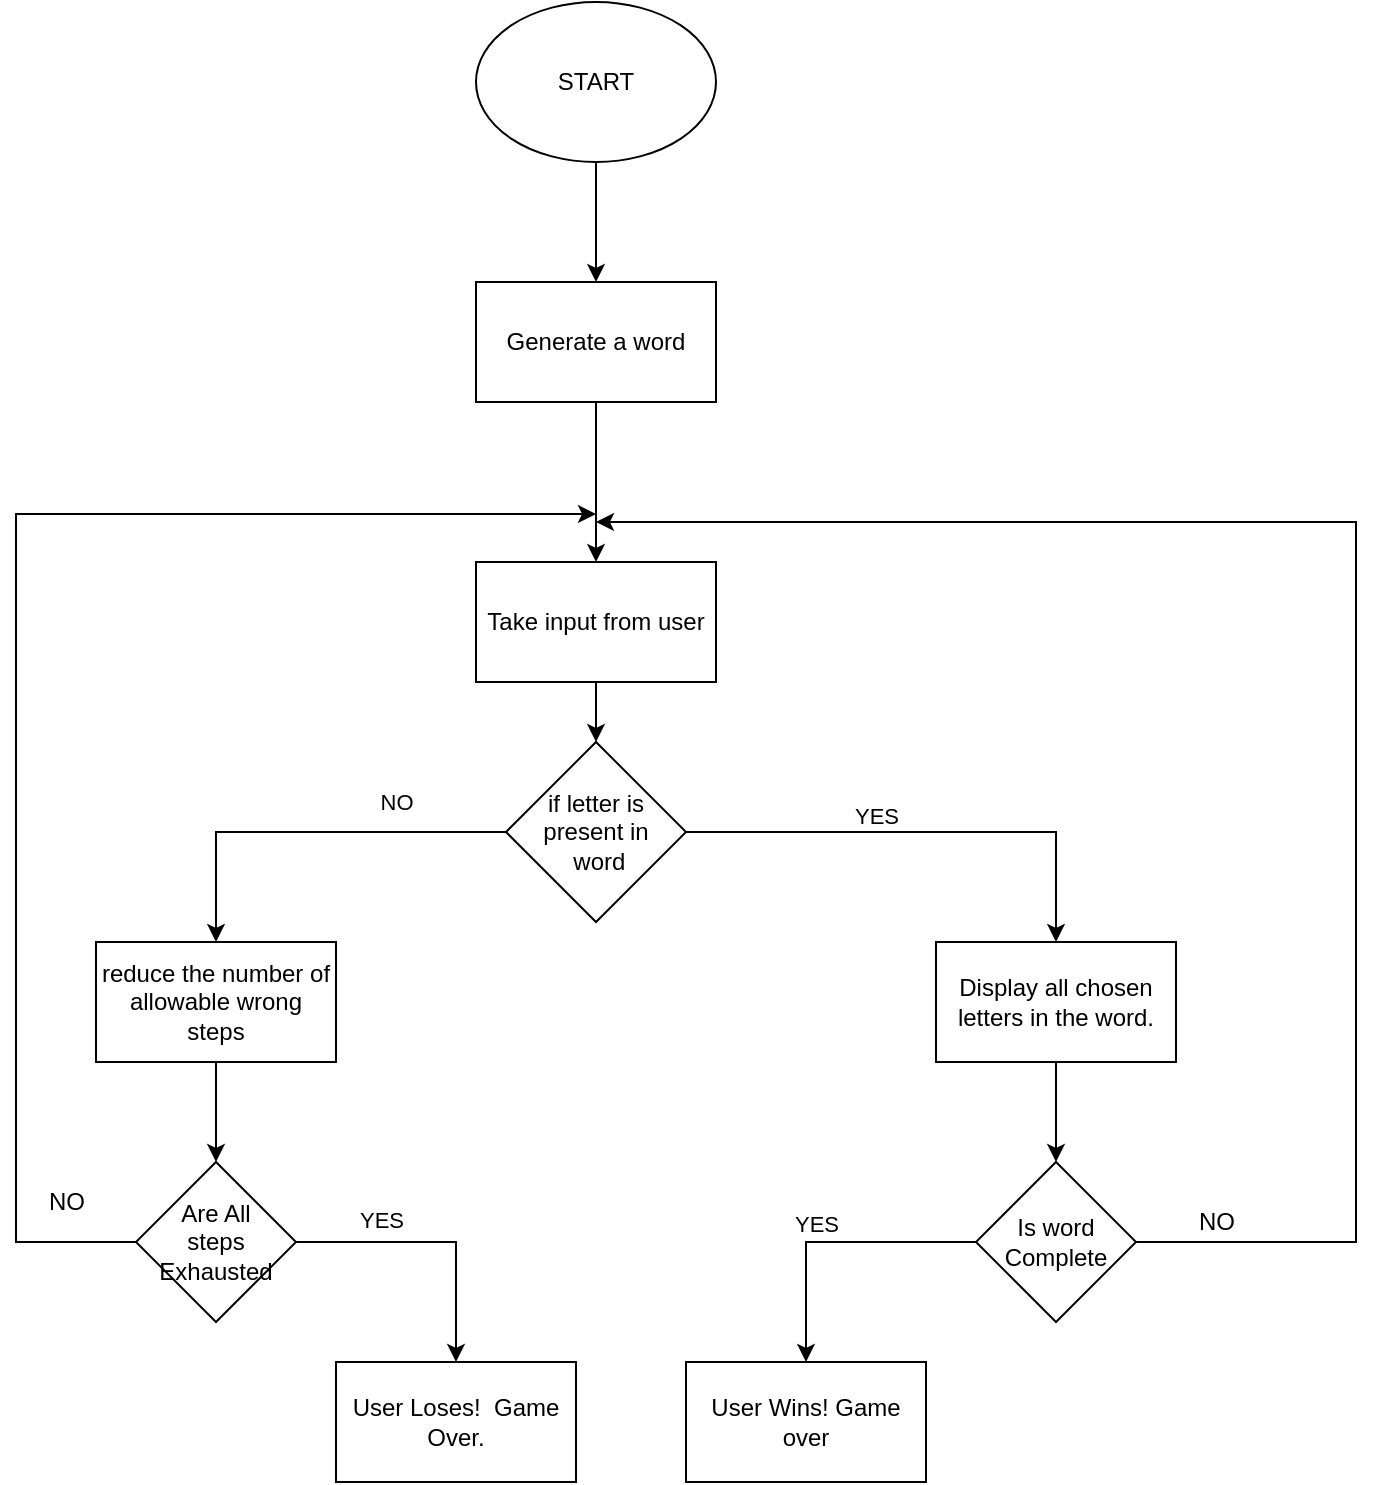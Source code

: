 <mxfile version="15.7.1" type="github">
  <diagram id="gYImr5GBV7Ynimy5AUos" name="Page-1">
    <mxGraphModel dx="1117" dy="1723" grid="1" gridSize="10" guides="1" tooltips="1" connect="1" arrows="1" fold="1" page="1" pageScale="1" pageWidth="850" pageHeight="1100" math="0" shadow="0">
      <root>
        <mxCell id="0" />
        <mxCell id="1" parent="0" />
        <mxCell id="ULLz7wTdWmbjTnIx4xGf-33" value="" style="edgeStyle=orthogonalEdgeStyle;rounded=0;orthogonalLoop=1;jettySize=auto;html=1;" edge="1" parent="1" source="ULLz7wTdWmbjTnIx4xGf-1" target="ULLz7wTdWmbjTnIx4xGf-32">
          <mxGeometry relative="1" as="geometry" />
        </mxCell>
        <mxCell id="ULLz7wTdWmbjTnIx4xGf-1" value="START" style="ellipse;whiteSpace=wrap;html=1;" vertex="1" parent="1">
          <mxGeometry x="290" y="-150" width="120" height="80" as="geometry" />
        </mxCell>
        <mxCell id="ULLz7wTdWmbjTnIx4xGf-6" value="" style="edgeStyle=orthogonalEdgeStyle;rounded=0;orthogonalLoop=1;jettySize=auto;html=1;" edge="1" parent="1" source="ULLz7wTdWmbjTnIx4xGf-2" target="ULLz7wTdWmbjTnIx4xGf-5">
          <mxGeometry relative="1" as="geometry" />
        </mxCell>
        <mxCell id="ULLz7wTdWmbjTnIx4xGf-2" value="Take input from user&lt;br&gt;" style="rounded=0;whiteSpace=wrap;html=1;" vertex="1" parent="1">
          <mxGeometry x="290" y="130" width="120" height="60" as="geometry" />
        </mxCell>
        <mxCell id="ULLz7wTdWmbjTnIx4xGf-8" style="edgeStyle=orthogonalEdgeStyle;rounded=0;orthogonalLoop=1;jettySize=auto;html=1;entryX=0.5;entryY=0;entryDx=0;entryDy=0;" edge="1" parent="1" source="ULLz7wTdWmbjTnIx4xGf-5" target="ULLz7wTdWmbjTnIx4xGf-7">
          <mxGeometry relative="1" as="geometry" />
        </mxCell>
        <mxCell id="ULLz7wTdWmbjTnIx4xGf-9" value="YES" style="edgeLabel;html=1;align=center;verticalAlign=middle;resizable=0;points=[];" vertex="1" connectable="0" parent="ULLz7wTdWmbjTnIx4xGf-8">
          <mxGeometry x="-0.094" y="8" relative="1" as="geometry">
            <mxPoint x="-14" as="offset" />
          </mxGeometry>
        </mxCell>
        <mxCell id="ULLz7wTdWmbjTnIx4xGf-12" style="edgeStyle=orthogonalEdgeStyle;rounded=0;orthogonalLoop=1;jettySize=auto;html=1;entryX=0.5;entryY=0;entryDx=0;entryDy=0;" edge="1" parent="1" source="ULLz7wTdWmbjTnIx4xGf-5" target="ULLz7wTdWmbjTnIx4xGf-10">
          <mxGeometry relative="1" as="geometry" />
        </mxCell>
        <mxCell id="ULLz7wTdWmbjTnIx4xGf-24" value="NO" style="edgeLabel;html=1;align=center;verticalAlign=middle;resizable=0;points=[];" vertex="1" connectable="0" parent="ULLz7wTdWmbjTnIx4xGf-12">
          <mxGeometry x="-0.447" y="-5" relative="1" as="geometry">
            <mxPoint y="-10" as="offset" />
          </mxGeometry>
        </mxCell>
        <mxCell id="ULLz7wTdWmbjTnIx4xGf-5" value="if letter is present in&lt;br&gt;&amp;nbsp;word" style="rhombus;whiteSpace=wrap;html=1;" vertex="1" parent="1">
          <mxGeometry x="305" y="220" width="90" height="90" as="geometry" />
        </mxCell>
        <mxCell id="ULLz7wTdWmbjTnIx4xGf-15" value="" style="edgeStyle=orthogonalEdgeStyle;rounded=0;orthogonalLoop=1;jettySize=auto;html=1;" edge="1" parent="1" source="ULLz7wTdWmbjTnIx4xGf-7" target="ULLz7wTdWmbjTnIx4xGf-14">
          <mxGeometry relative="1" as="geometry" />
        </mxCell>
        <mxCell id="ULLz7wTdWmbjTnIx4xGf-7" value="Display all chosen letters in the word." style="rounded=0;whiteSpace=wrap;html=1;" vertex="1" parent="1">
          <mxGeometry x="520" y="320" width="120" height="60" as="geometry" />
        </mxCell>
        <mxCell id="ULLz7wTdWmbjTnIx4xGf-17" value="" style="edgeStyle=orthogonalEdgeStyle;rounded=0;orthogonalLoop=1;jettySize=auto;html=1;" edge="1" parent="1" source="ULLz7wTdWmbjTnIx4xGf-10" target="ULLz7wTdWmbjTnIx4xGf-16">
          <mxGeometry relative="1" as="geometry" />
        </mxCell>
        <mxCell id="ULLz7wTdWmbjTnIx4xGf-10" value="reduce the number of allowable wrong steps" style="rounded=0;whiteSpace=wrap;html=1;" vertex="1" parent="1">
          <mxGeometry x="100" y="320" width="120" height="60" as="geometry" />
        </mxCell>
        <mxCell id="ULLz7wTdWmbjTnIx4xGf-23" style="edgeStyle=orthogonalEdgeStyle;rounded=0;orthogonalLoop=1;jettySize=auto;html=1;entryX=0.5;entryY=0;entryDx=0;entryDy=0;" edge="1" parent="1" source="ULLz7wTdWmbjTnIx4xGf-14" target="ULLz7wTdWmbjTnIx4xGf-20">
          <mxGeometry relative="1" as="geometry" />
        </mxCell>
        <mxCell id="ULLz7wTdWmbjTnIx4xGf-14" value="Is word&lt;br&gt;Complete" style="rhombus;whiteSpace=wrap;html=1;" vertex="1" parent="1">
          <mxGeometry x="540" y="430" width="80" height="80" as="geometry" />
        </mxCell>
        <mxCell id="ULLz7wTdWmbjTnIx4xGf-28" style="edgeStyle=orthogonalEdgeStyle;rounded=0;orthogonalLoop=1;jettySize=auto;html=1;entryX=0.5;entryY=0;entryDx=0;entryDy=0;" edge="1" parent="1" source="ULLz7wTdWmbjTnIx4xGf-16" target="ULLz7wTdWmbjTnIx4xGf-27">
          <mxGeometry relative="1" as="geometry" />
        </mxCell>
        <mxCell id="ULLz7wTdWmbjTnIx4xGf-31" style="edgeStyle=orthogonalEdgeStyle;rounded=0;orthogonalLoop=1;jettySize=auto;html=1;" edge="1" parent="1" source="ULLz7wTdWmbjTnIx4xGf-16">
          <mxGeometry relative="1" as="geometry">
            <mxPoint x="350" y="106" as="targetPoint" />
            <Array as="points">
              <mxPoint x="60" y="470" />
              <mxPoint x="60" y="106" />
            </Array>
          </mxGeometry>
        </mxCell>
        <mxCell id="ULLz7wTdWmbjTnIx4xGf-16" value="Are All &lt;br&gt;steps&lt;br&gt;Exhausted" style="rhombus;whiteSpace=wrap;html=1;" vertex="1" parent="1">
          <mxGeometry x="120" y="430" width="80" height="80" as="geometry" />
        </mxCell>
        <mxCell id="ULLz7wTdWmbjTnIx4xGf-20" value="User Wins! Game over" style="rounded=0;whiteSpace=wrap;html=1;" vertex="1" parent="1">
          <mxGeometry x="395" y="530" width="120" height="60" as="geometry" />
        </mxCell>
        <mxCell id="ULLz7wTdWmbjTnIx4xGf-21" value="YES" style="edgeLabel;html=1;align=center;verticalAlign=middle;resizable=0;points=[];" vertex="1" connectable="0" parent="1">
          <mxGeometry x="650" y="470" as="geometry">
            <mxPoint x="-190" y="-9" as="offset" />
          </mxGeometry>
        </mxCell>
        <mxCell id="ULLz7wTdWmbjTnIx4xGf-25" value="NO" style="text;html=1;align=center;verticalAlign=middle;resizable=0;points=[];autosize=1;strokeColor=none;fillColor=none;" vertex="1" parent="1">
          <mxGeometry x="645" y="450" width="30" height="20" as="geometry" />
        </mxCell>
        <mxCell id="ULLz7wTdWmbjTnIx4xGf-26" value="" style="endArrow=classic;html=1;rounded=0;exitX=1;exitY=0.5;exitDx=0;exitDy=0;" edge="1" parent="1" source="ULLz7wTdWmbjTnIx4xGf-14">
          <mxGeometry width="50" height="50" relative="1" as="geometry">
            <mxPoint x="680" y="490" as="sourcePoint" />
            <mxPoint x="350" y="110" as="targetPoint" />
            <Array as="points">
              <mxPoint x="730" y="470" />
              <mxPoint x="730" y="110" />
              <mxPoint x="530" y="110" />
            </Array>
          </mxGeometry>
        </mxCell>
        <mxCell id="ULLz7wTdWmbjTnIx4xGf-27" value="User Loses!&amp;nbsp; Game Over." style="rounded=0;whiteSpace=wrap;html=1;" vertex="1" parent="1">
          <mxGeometry x="220" y="530" width="120" height="60" as="geometry" />
        </mxCell>
        <mxCell id="ULLz7wTdWmbjTnIx4xGf-29" value="&lt;span style=&quot;color: rgb(0, 0, 0); font-family: helvetica; font-size: 11px; font-style: normal; font-weight: 400; letter-spacing: normal; text-align: center; text-indent: 0px; text-transform: none; word-spacing: 0px; background-color: rgb(255, 255, 255); display: inline; float: none;&quot;&gt;YES&lt;/span&gt;" style="text;whiteSpace=wrap;html=1;" vertex="1" parent="1">
          <mxGeometry x="230" y="445" width="50" height="30" as="geometry" />
        </mxCell>
        <mxCell id="ULLz7wTdWmbjTnIx4xGf-30" value="NO" style="text;html=1;align=center;verticalAlign=middle;resizable=0;points=[];autosize=1;strokeColor=none;fillColor=none;" vertex="1" parent="1">
          <mxGeometry x="70" y="440" width="30" height="20" as="geometry" />
        </mxCell>
        <mxCell id="ULLz7wTdWmbjTnIx4xGf-34" value="" style="edgeStyle=orthogonalEdgeStyle;rounded=0;orthogonalLoop=1;jettySize=auto;html=1;" edge="1" parent="1" source="ULLz7wTdWmbjTnIx4xGf-32" target="ULLz7wTdWmbjTnIx4xGf-2">
          <mxGeometry relative="1" as="geometry" />
        </mxCell>
        <mxCell id="ULLz7wTdWmbjTnIx4xGf-32" value="Generate a word" style="rounded=0;whiteSpace=wrap;html=1;" vertex="1" parent="1">
          <mxGeometry x="290" y="-10" width="120" height="60" as="geometry" />
        </mxCell>
      </root>
    </mxGraphModel>
  </diagram>
</mxfile>
